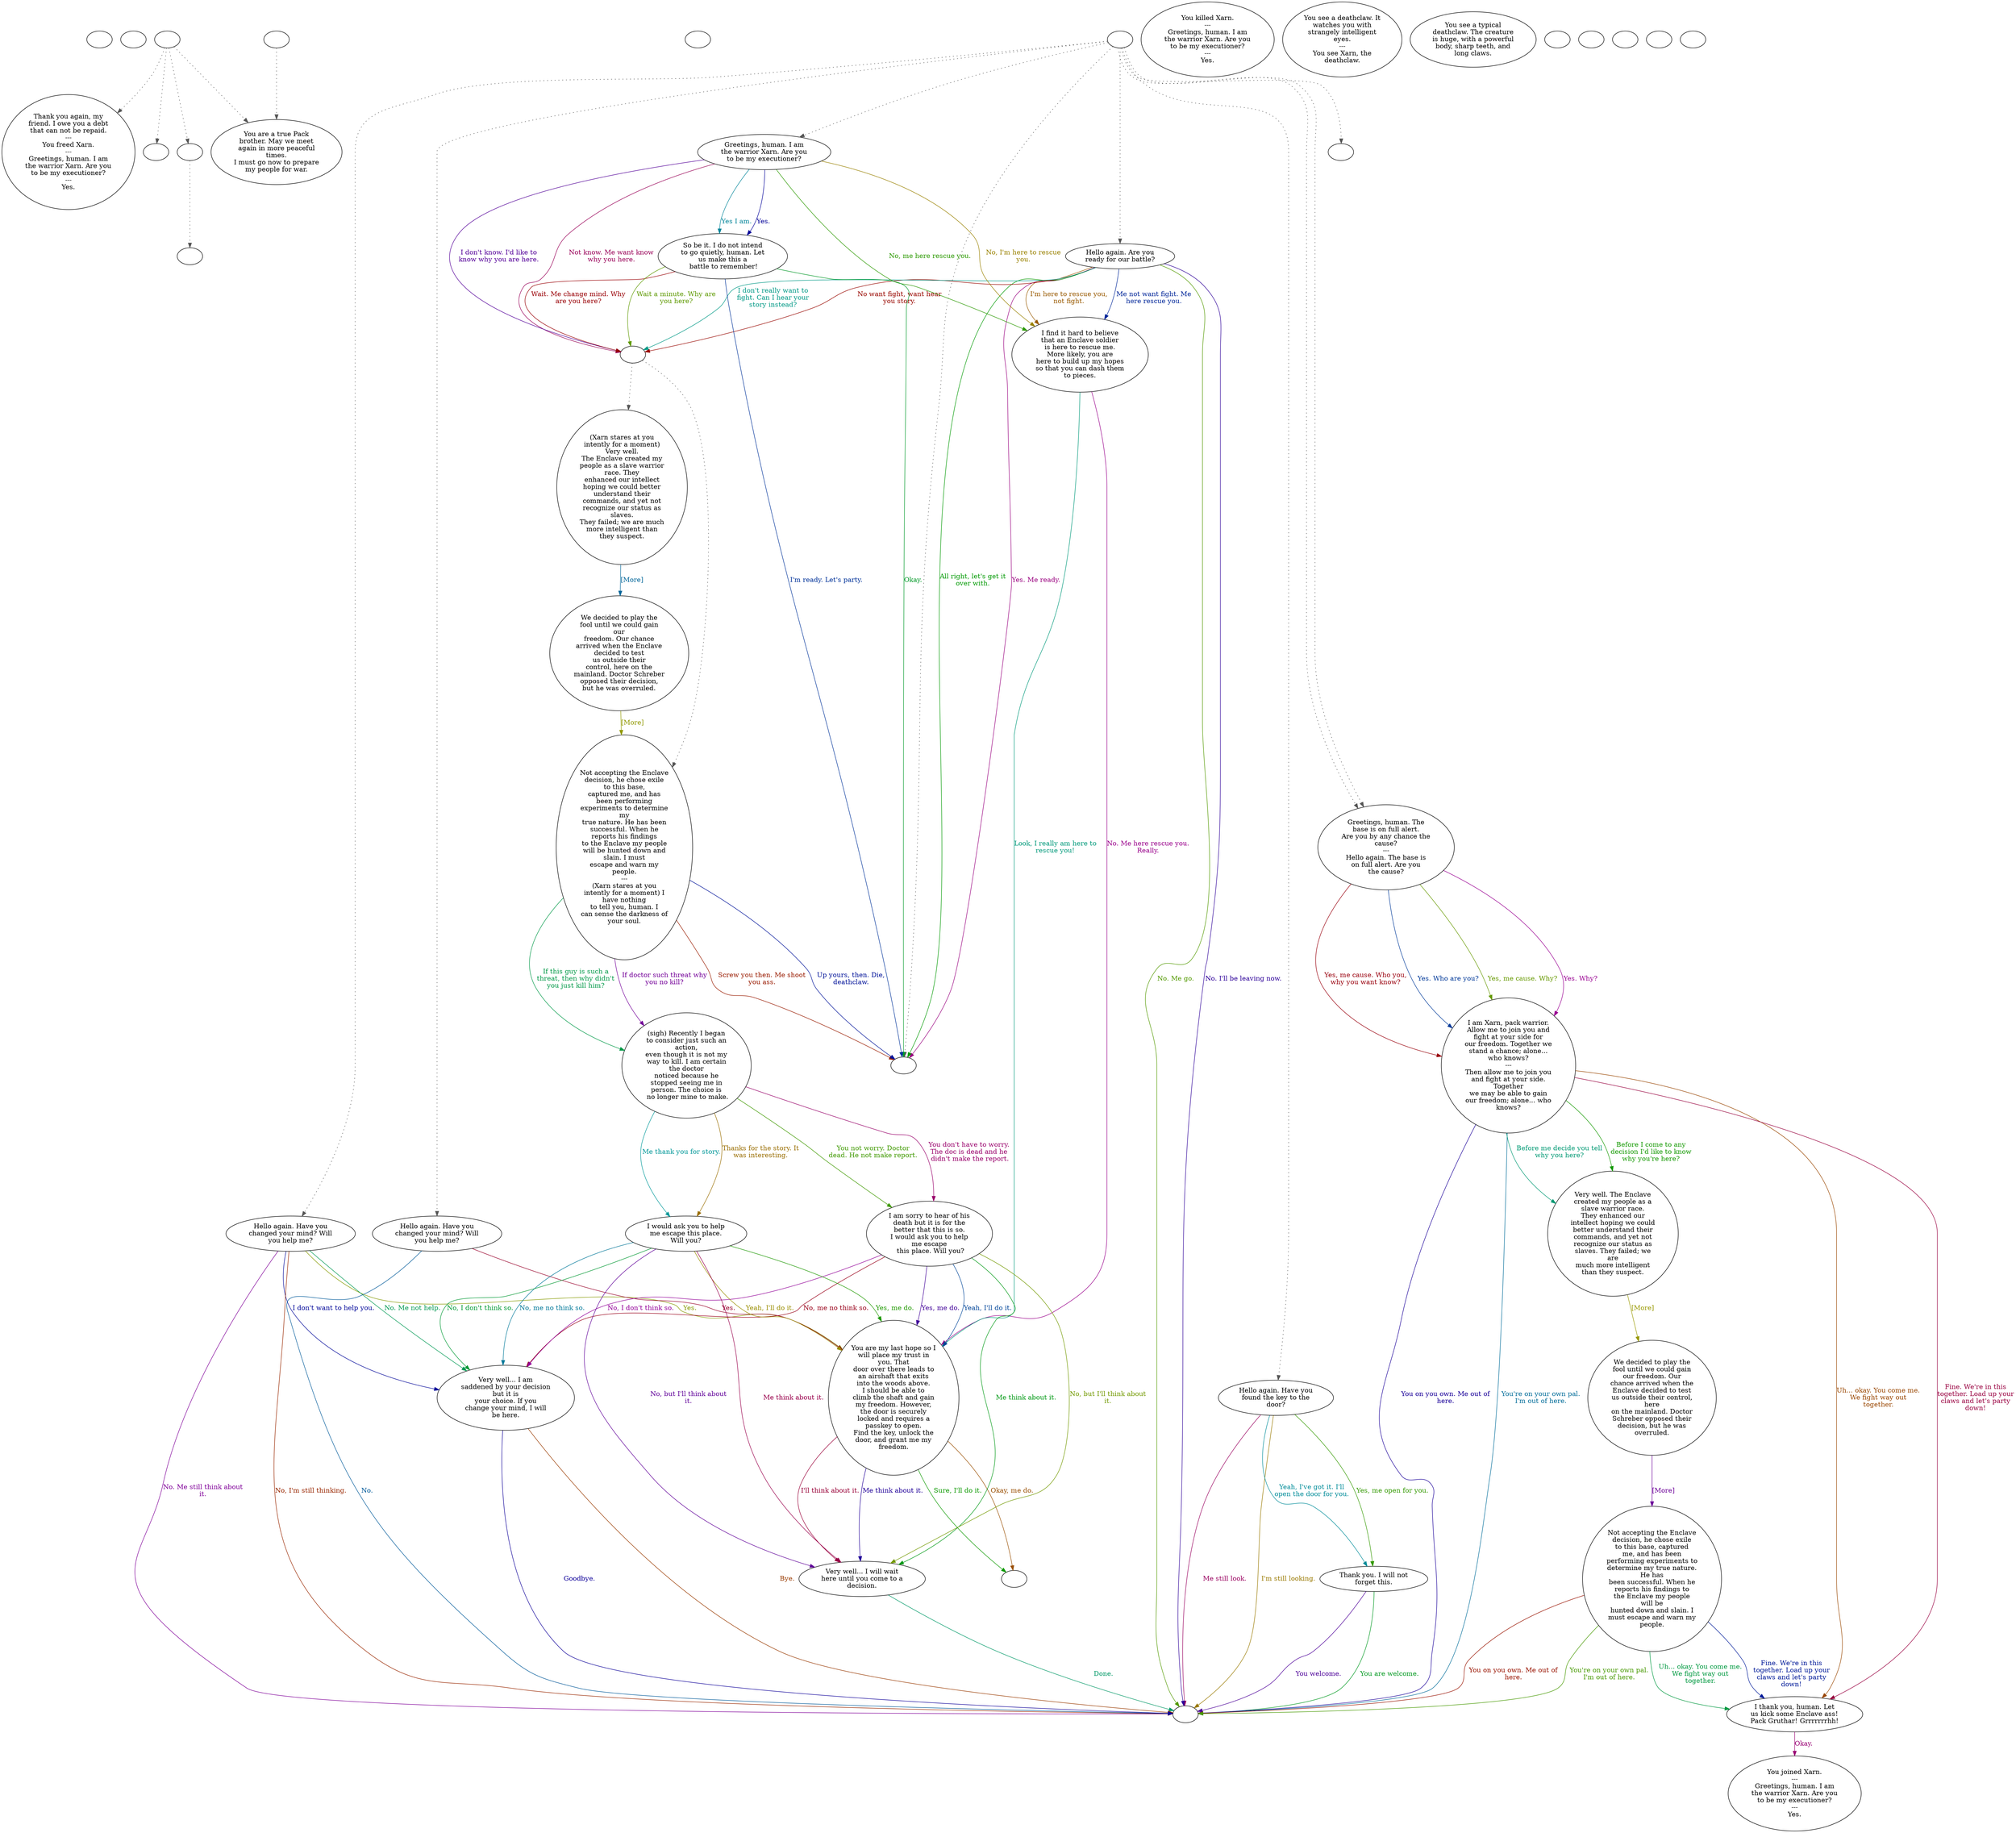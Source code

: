 digraph ccxarn {
  "checkPartyMembersNearDoor" [style=filled       fillcolor="#FFFFFF"       color="#000000"]
  "checkPartyMembersNearDoor" [label=""]
  "start" [style=filled       fillcolor="#FFFFFF"       color="#000000"]
  "start" [label=""]
  "critter_p_proc" [style=filled       fillcolor="#FFFFFF"       color="#000000"]
  "critter_p_proc" -> "Node016" [style=dotted color="#555555"]
  "critter_p_proc" -> "Node021" [style=dotted color="#555555"]
  "critter_p_proc" -> "escape" [style=dotted color="#555555"]
  "critter_p_proc" -> "leave_player" [style=dotted color="#555555"]
  "critter_p_proc" [label=""]
  "pickup_p_proc" [style=filled       fillcolor="#FFFFFF"       color="#000000"]
  "pickup_p_proc" [label=""]
  "talk_p_proc" [style=filled       fillcolor="#FFFFFF"       color="#000000"]
  "talk_p_proc" -> "Node998" [style=dotted color="#555555"]
  "talk_p_proc" -> "Node017" [style=dotted color="#555555"]
  "talk_p_proc" -> "Node022" [style=dotted color="#555555"]
  "talk_p_proc" -> "Node017" [style=dotted color="#555555"]
  "talk_p_proc" -> "Node014" [style=dotted color="#555555"]
  "talk_p_proc" -> "Node013" [style=dotted color="#555555"]
  "talk_p_proc" -> "Node012" [style=dotted color="#555555"]
  "talk_p_proc" -> "Node011" [style=dotted color="#555555"]
  "talk_p_proc" -> "Node001" [style=dotted color="#555555"]
  "talk_p_proc" [label=""]
  "destroy_p_proc" [style=filled       fillcolor="#FFFFFF"       color="#000000"]
  "destroy_p_proc" [label="You killed Xarn.\n---\nGreetings, human. I am\nthe warrior Xarn. Are you\nto be my executioner?\n---\nYes."]
  "look_at_p_proc" [style=filled       fillcolor="#FFFFFF"       color="#000000"]
  "look_at_p_proc" [label="You see a deathclaw. It\nwatches you with\nstrangely intelligent\neyes.\n---\nYou see Xarn, the\ndeathclaw."]
  "description_p_proc" [style=filled       fillcolor="#FFFFFF"       color="#000000"]
  "description_p_proc" [label="You see a typical\ndeathclaw. The creature\nis huge, with a powerful\nbody, sharp teeth, and\nlong claws."]
  "use_skill_on_p_proc" [style=filled       fillcolor="#FFFFFF"       color="#000000"]
  "use_skill_on_p_proc" [label=""]
  "damage_p_proc" [style=filled       fillcolor="#FFFFFF"       color="#000000"]
  "damage_p_proc" [label=""]
  "map_enter_p_proc" [style=filled       fillcolor="#FFFFFF"       color="#000000"]
  "map_enter_p_proc" [label=""]
  "map_update_p_proc" [style=filled       fillcolor="#FFFFFF"       color="#000000"]
  "map_update_p_proc" [label=""]
  "leave_player" [style=filled       fillcolor="#FFFFFF"       color="#000000"]
  "leave_player" [label="You are a true Pack\nbrother. May we meet\nagain in more peaceful\ntimes.\nI must go now to prepare\nmy people for war."]
  "push_p_proc" [style=filled       fillcolor="#FFFFFF"       color="#000000"]
  "push_p_proc" [label=""]
  "escape" [style=filled       fillcolor="#FFFFFF"       color="#000000"]
  "escape" -> "finish" [style=dotted color="#555555"]
  "escape" [label=""]
  "finish" [style=filled       fillcolor="#FFFFFF"       color="#000000"]
  "finish" [label=""]
  "Node001" [style=filled       fillcolor="#FFFFFF"       color="#000000"]
  "Node001" [label="Greetings, human. I am\nthe warrior Xarn. Are you\nto be my executioner?"]
  "Node001" -> "Node002" [label="Yes." color="#010099" fontcolor="#010099"]
  "Node001" -> "Node003" [label="No, me here rescue you." color="#2B9900" fontcolor="#2B9900"]
  "Node001" -> "Node005" [label="Not know. Me want know\nwhy you here." color="#990058" fontcolor="#990058"]
  "Node001" -> "Node002" [label="Yes I am." color="#008499" fontcolor="#008499"]
  "Node001" -> "Node003" [label="No, I'm here to rescue\nyou." color="#998100" fontcolor="#998100"]
  "Node001" -> "Node005" [label="I don't know. I'd like to\nknow why you are here." color="#540099" fontcolor="#540099"]
  "Node002" [style=filled       fillcolor="#FFFFFF"       color="#000000"]
  "Node002" [label="So be it. I do not intend\nto go quietly, human. Let\nus make this a\n battle to remember!"]
  "Node002" -> "Node998" [label="Okay." color="#009928" fontcolor="#009928"]
  "Node002" -> "Node005" [label="Wait. Me change mind. Why\nare you here?" color="#990005" fontcolor="#990005"]
  "Node002" -> "Node998" [label="I'm ready. Let's party." color="#003299" fontcolor="#003299"]
  "Node002" -> "Node005" [label="Wait a minute. Why are\nyou here?" color="#5E9900" fontcolor="#5E9900"]
  "Node003" [style=filled       fillcolor="#FFFFFF"       color="#000000"]
  "Node003" [label="I find it hard to believe\nthat an Enclave soldier\nis here to rescue me.\nMore likely, you are\nhere to build up my hopes\nso that you can dash them\nto pieces."]
  "Node003" -> "Node004" [label="No. Me here rescue you.\nReally." color="#99008B" fontcolor="#99008B"]
  "Node003" -> "Node004" [label="Look, I really am here to\nrescue you!" color="#00997A" fontcolor="#00997A"]
  "Node004" [style=filled       fillcolor="#FFFFFF"       color="#000000"]
  "Node004" [label="You are my last hope so I\nwill place my trust in\nyou. That\ndoor over there leads to\nan airshaft that exits\ninto the woods above.\nI should be able to\nclimb the shaft and gain\nmy freedom. However,\nthe door is securely\nlocked and requires a\npasskey to open.\nFind the key, unlock the\ndoor, and grant me my\nfreedom."]
  "Node004" -> "Node997" [label="Okay, me do." color="#994E00" fontcolor="#994E00"]
  "Node004" -> "Node008" [label="Me think about it." color="#210099" fontcolor="#210099"]
  "Node004" -> "Node997" [label="Sure, I'll do it." color="#0C9900" fontcolor="#0C9900"]
  "Node004" -> "Node008" [label="I'll think about it." color="#990038" fontcolor="#990038"]
  "Node005" [style=filled       fillcolor="#FFFFFF"       color="#000000"]
  "Node005" -> "Node05a" [style=dotted color="#555555"]
  "Node005" -> "Node05c" [style=dotted color="#555555"]
  "Node005" [label=""]
  "Node05a" [style=filled       fillcolor="#FFFFFF"       color="#000000"]
  "Node05a" [label="(Xarn stares at you\nintently for a moment)\nVery well.\nThe Enclave created my\npeople as a slave warrior\nrace. They\nenhanced our intellect\nhoping we could better\nunderstand their\ncommands, and yet not\nrecognize our status as\nslaves.\nThey failed; we are much\nmore intelligent than\nthey suspect."]
  "Node05a" -> "Node05b" [label="[More]" color="#006599" fontcolor="#006599"]
  "Node05b" [style=filled       fillcolor="#FFFFFF"       color="#000000"]
  "Node05b" [label="We decided to play the\nfool until we could gain\nour\nfreedom. Our chance\narrived when the Enclave\ndecided to test\nus outside their\ncontrol, here on the\nmainland. Doctor Schreber\nopposed their decision,\nbut he was overruled."]
  "Node05b" -> "Node05c" [label="[More]" color="#919900" fontcolor="#919900"]
  "Node05c" [style=filled       fillcolor="#FFFFFF"       color="#000000"]
  "Node05c" [label="Not accepting the Enclave\ndecision, he chose exile\nto this base,\ncaptured me, and has\nbeen performing\nexperiments to determine\nmy\ntrue nature. He has been\nsuccessful. When he\nreports his findings\nto the Enclave my people\nwill be hunted down and\nslain. I must\nescape and warn my\npeople.\n---\n(Xarn stares at you\nintently for a moment) I\nhave nothing\nto tell you, human. I\ncan sense the darkness of\nyour soul."]
  "Node05c" -> "Node006" [label="If doctor such threat why\nyou no kill?" color="#740099" fontcolor="#740099"]
  "Node05c" -> "Node006" [label="If this guy is such a\nthreat, then why didn't\nyou just kill him?" color="#009947" fontcolor="#009947"]
  "Node05c" -> "Node998" [label="Screw you then. Me shoot\nyou ass." color="#991B00" fontcolor="#991B00"]
  "Node05c" -> "Node998" [label="Up yours, then. Die,\ndeathclaw." color="#001299" fontcolor="#001299"]
  "Node006" [style=filled       fillcolor="#FFFFFF"       color="#000000"]
  "Node006" [label="(sigh) Recently I began\nto consider just such an\naction,\neven though it is not my\nway to kill. I am certain\nthe doctor\nnoticed because he\nstopped seeing me in\nperson. The choice is\n no longer mine to make."]
  "Node006" -> "Node007" [label="You not worry. Doctor\ndead. He not make report." color="#3F9900" fontcolor="#3F9900"]
  "Node006" -> "Node007" [label="You don't have to worry.\nThe doc is dead and he\n didn't make the report." color="#99006B" fontcolor="#99006B"]
  "Node006" -> "Node010" [label="Me thank you for story." color="#009899" fontcolor="#009899"]
  "Node006" -> "Node010" [label="Thanks for the story. It\nwas interesting." color="#996D00" fontcolor="#996D00"]
  "Node007" [style=filled       fillcolor="#FFFFFF"       color="#000000"]
  "Node007" [label="I am sorry to hear of his\ndeath but it is for the\nbetter that this is so.\nI would ask you to help\nme escape\n this place. Will you?"]
  "Node007" -> "Node004" [label="Yes, me do." color="#410099" fontcolor="#410099"]
  "Node007" -> "Node008" [label="Me think about it." color="#009914" fontcolor="#009914"]
  "Node007" -> "Node009" [label="No, me no think so." color="#990019" fontcolor="#990019"]
  "Node007" -> "Node004" [label="Yeah, I'll do it." color="#004599" fontcolor="#004599"]
  "Node007" -> "Node008" [label="No, but I'll think about\nit." color="#729900" fontcolor="#729900"]
  "Node007" -> "Node009" [label="No, I don't think so." color="#930099" fontcolor="#930099"]
  "Node008" [style=filled       fillcolor="#FFFFFF"       color="#000000"]
  "Node008" [label="Very well... I will wait\nhere until you come to a\ndecision."]
  "Node008" -> "Node999" [label="Done." color="#009967" fontcolor="#009967"]
  "Node009" [style=filled       fillcolor="#FFFFFF"       color="#000000"]
  "Node009" [label="Very well... I am\nsaddened by your decision\nbut it is\nyour choice. If you\nchange your mind, I will\nbe here."]
  "Node009" -> "Node999" [label="Bye." color="#993A00" fontcolor="#993A00"]
  "Node009" -> "Node999" [label="Goodbye." color="#0E0099" fontcolor="#0E0099"]
  "Node010" [style=filled       fillcolor="#FFFFFF"       color="#000000"]
  "Node010" [label="I would ask you to help\nme escape this place.\nWill you?"]
  "Node010" -> "Node004" [label="Yes, me do." color="#1F9900" fontcolor="#1F9900"]
  "Node010" -> "Node008" [label="Me think about it." color="#99004C" fontcolor="#99004C"]
  "Node010" -> "Node009" [label="No, me no think so." color="#007899" fontcolor="#007899"]
  "Node010" -> "Node004" [label="Yeah, I'll do it." color="#998D00" fontcolor="#998D00"]
  "Node010" -> "Node008" [label="No, but I'll think about\nit." color="#600099" fontcolor="#600099"]
  "Node010" -> "Node009" [label="No, I don't think so." color="#009934" fontcolor="#009934"]
  "Node011" [style=filled       fillcolor="#FFFFFF"       color="#000000"]
  "Node011" [label="Hello again. Are you\nready for our battle?"]
  "Node011" -> "Node005" [label="No want fight, want hear\nyou story." color="#990700" fontcolor="#990700"]
  "Node011" -> "Node003" [label="Me not want fight. Me\nhere rescue you." color="#002699" fontcolor="#002699"]
  "Node011" -> "Node999" [label="No. Me go." color="#529900" fontcolor="#529900"]
  "Node011" -> "Node998" [label="Yes. Me ready." color="#99007F" fontcolor="#99007F"]
  "Node011" -> "Node005" [label="I don't really want to\nfight. Can I hear your\nstory instead?" color="#009986" fontcolor="#009986"]
  "Node011" -> "Node003" [label="I'm here to rescue you,\nnot fight." color="#995A00" fontcolor="#995A00"]
  "Node011" -> "Node999" [label="No. I'll be leaving now." color="#2D0099" fontcolor="#2D0099"]
  "Node011" -> "Node998" [label="All right, let's get it\nover with." color="#009901" fontcolor="#009901"]
  "Node012" [style=filled       fillcolor="#FFFFFF"       color="#000000"]
  "Node012" [label="Hello again. Have you\nchanged your mind? Will\nyou help me?"]
  "Node012" -> "Node004" [label="Yes." color="#99002C" fontcolor="#99002C"]
  "Node012" -> "Node999" [label="No." color="#005999" fontcolor="#005999"]
  "Node013" [style=filled       fillcolor="#FFFFFF"       color="#000000"]
  "Node013" [label="Hello again. Have you\nchanged your mind? Will\nyou help me?"]
  "Node013" -> "Node004" [label="Yes." color="#859900" fontcolor="#859900"]
  "Node013" -> "Node999" [label="No. Me still think about\nit." color="#800099" fontcolor="#800099"]
  "Node013" -> "Node009" [label="No. Me not help." color="#009953" fontcolor="#009953"]
  "Node013" -> "Node999" [label="No, I'm still thinking." color="#992700" fontcolor="#992700"]
  "Node013" -> "Node009" [label="I don't want to help you." color="#000699" fontcolor="#000699"]
  "Node014" [style=filled       fillcolor="#FFFFFF"       color="#000000"]
  "Node014" [label="Hello again. Have you\nfound the key to the\ndoor?"]
  "Node014" -> "Node015" [label="Yes, me open for you." color="#339900" fontcolor="#339900"]
  "Node014" -> "Node999" [label="Me still look." color="#99005F" fontcolor="#99005F"]
  "Node014" -> "Node015" [label="Yeah, I've got it. I'll\nopen the door for you." color="#008C99" fontcolor="#008C99"]
  "Node014" -> "Node999" [label="I'm still looking." color="#997900" fontcolor="#997900"]
  "Node015" [style=filled       fillcolor="#FFFFFF"       color="#000000"]
  "Node015" [label="Thank you. I will not\nforget this."]
  "Node015" -> "Node999" [label="You welcome." color="#4D0099" fontcolor="#4D0099"]
  "Node015" -> "Node999" [label="You are welcome." color="#009920" fontcolor="#009920"]
  "Node016" [style=filled       fillcolor="#FFFFFF"       color="#000000"]
  "Node016" [label="Thank you again, my\nfriend. I owe you a debt\nthat can not be repaid.\n---\nYou freed Xarn.\n---\nGreetings, human. I am\nthe warrior Xarn. Are you\nto be my executioner?\n---\nYes."]
  "Node017" [style=filled       fillcolor="#FFFFFF"       color="#000000"]
  "Node017" [label="Greetings, human. The\nbase is on full alert.\nAre you by any chance the\ncause?\n---\nHello again. The base is\non full alert. Are you\nthe cause?"]
  "Node017" -> "Node018" [label="Yes, me cause. Who you,\nwhy you want know?" color="#99000D" fontcolor="#99000D"]
  "Node017" -> "Node018" [label="Yes. Who are you?" color="#003999" fontcolor="#003999"]
  "Node017" -> "Node018" [label="Yes, me cause. Why?" color="#669900" fontcolor="#669900"]
  "Node017" -> "Node018" [label="Yes. Why?" color="#990092" fontcolor="#990092"]
  "Node018" [style=filled       fillcolor="#FFFFFF"       color="#000000"]
  "Node018" [label="I am Xarn, pack warrior.\nAllow me to join you and\nfight at your side for\nour freedom. Together we\nstand a chance; alone...\nwho knows?\n---\nThen allow me to join you\nand fight at your side.\nTogether\nwe may be able to gain\nour freedom; alone... who\nknows?"]
  "Node018" -> "Node019" [label="Before me decide you tell\nwhy you here?" color="#009973" fontcolor="#009973"]
  "Node018" -> "Node020" [label="Uh... okay. You come me.\nWe fight way out\ntogether." color="#994600" fontcolor="#994600"]
  "Node018" -> "Node999" [label="You on you own. Me out of\nhere." color="#1A0099" fontcolor="#1A0099"]
  "Node018" -> "Node019" [label="Before I come to any\ndecision I'd like to know\nwhy you're here?" color="#139900" fontcolor="#139900"]
  "Node018" -> "Node020" [label="Fine. We're in this\ntogether. Load up your\nclaws and let's party\ndown!" color="#990040" fontcolor="#990040"]
  "Node018" -> "Node999" [label="You're on your own pal.\nI'm out of here." color="#006C99" fontcolor="#006C99"]
  "Node019" [style=filled       fillcolor="#FFFFFF"       color="#000000"]
  "Node019" [label="Very well. The Enclave\ncreated my people as a\nslave warrior race.\nThey enhanced our\nintellect hoping we could\nbetter understand their\ncommands, and yet not\nrecognize our status as\nslaves. They failed; we\nare\nmuch more intelligent\nthan they suspect."]
  "Node019" -> "Node19a" [label="[More]" color="#999900" fontcolor="#999900"]
  "Node19a" [style=filled       fillcolor="#FFFFFF"       color="#000000"]
  "Node19a" [label="We decided to play the\nfool until we could gain\nour freedom. Our\nchance arrived when the\nEnclave decided to test\nus outside their control,\nhere\non the mainland. Doctor\nSchreber opposed their\ndecision, but he was\noverruled."]
  "Node19a" -> "Node19b" [label="[More]" color="#6C0099" fontcolor="#6C0099"]
  "Node19b" [style=filled       fillcolor="#FFFFFF"       color="#000000"]
  "Node19b" [label="Not accepting the Enclave\ndecision, he chose exile\nto this base, captured\nme, and has been\nperforming experiments to\ndetermine my true nature.\nHe has\nbeen successful. When he\nreports his findings to\nthe Enclave my people\nwill be\nhunted down and slain. I\nmust escape and warn my\npeople."]
  "Node19b" -> "Node020" [label="Uh... okay. You come me.\nWe fight way out\ntogether." color="#009940" fontcolor="#009940"]
  "Node19b" -> "Node999" [label="You on you own. Me out of\nhere." color="#991300" fontcolor="#991300"]
  "Node19b" -> "Node020" [label="Fine. We're in this\ntogether. Load up your\nclaws and let's party\ndown!" color="#001A99" fontcolor="#001A99"]
  "Node19b" -> "Node999" [label="You're on your own pal.\nI'm out of here." color="#469900" fontcolor="#469900"]
  "Node020" [style=filled       fillcolor="#FFFFFF"       color="#000000"]
  "Node020" [label="I thank you, human. Let\nus kick some Enclave ass!\nPack Gruthar! Grrrrrrrhh!"]
  "Node020" -> "Node800" [label="Okay." color="#990073" fontcolor="#990073"]
  "Node021" [style=filled       fillcolor="#FFFFFF"       color="#000000"]
  "Node021" [label=""]
  "Node022" [style=filled       fillcolor="#FFFFFF"       color="#000000"]
  "Node022" [label=""]
  "Node800" [style=filled       fillcolor="#FFFFFF"       color="#000000"]
  "Node800" [label="You joined Xarn.\n---\nGreetings, human. I am\nthe warrior Xarn. Are you\nto be my executioner?\n---\nYes."]
  "Node997" [style=filled       fillcolor="#FFFFFF"       color="#000000"]
  "Node997" [label=""]
  "Node998" [style=filled       fillcolor="#FFFFFF"       color="#000000"]
  "Node998" [label=""]
  "Node999" [style=filled       fillcolor="#FFFFFF"       color="#000000"]
  "Node999" [label=""]
  "combat_p_proc" [style=filled       fillcolor="#FFFFFF"       color="#000000"]
  "combat_p_proc" -> "leave_player" [style=dotted color="#555555"]
  "combat_p_proc" [label=""]
}